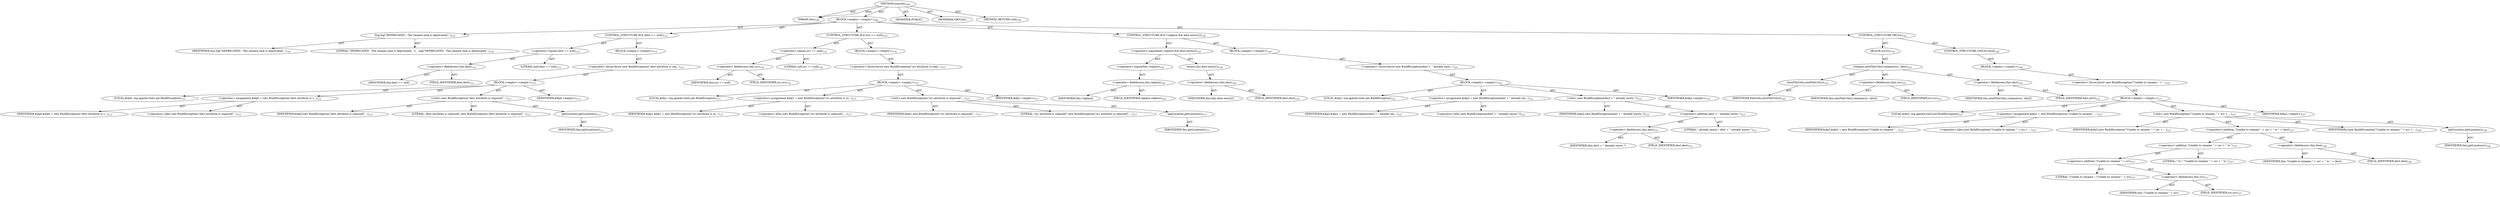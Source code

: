 digraph "execute" {  
"111669149699" [label = <(METHOD,execute)<SUB>109</SUB>> ]
"115964116995" [label = <(PARAM,this)<SUB>109</SUB>> ]
"25769803779" [label = <(BLOCK,&lt;empty&gt;,&lt;empty&gt;)<SUB>109</SUB>> ]
"30064771079" [label = <(log,log(&quot;DEPRECATED - The rename task is deprecated...)<SUB>110</SUB>> ]
"68719476739" [label = <(IDENTIFIER,this,log(&quot;DEPRECATED - The rename task is deprecated...)<SUB>110</SUB>> ]
"90194313216" [label = <(LITERAL,&quot;DEPRECATED - The rename task is deprecated.  U...,log(&quot;DEPRECATED - The rename task is deprecated...)<SUB>110</SUB>> ]
"47244640256" [label = <(CONTROL_STRUCTURE,IF,if (dest == null))<SUB>112</SUB>> ]
"30064771080" [label = <(&lt;operator&gt;.equals,dest == null)<SUB>112</SUB>> ]
"30064771081" [label = <(&lt;operator&gt;.fieldAccess,this.dest)<SUB>112</SUB>> ]
"68719476747" [label = <(IDENTIFIER,this,dest == null)> ]
"55834574851" [label = <(FIELD_IDENTIFIER,dest,dest)<SUB>112</SUB>> ]
"90194313217" [label = <(LITERAL,null,dest == null)<SUB>112</SUB>> ]
"25769803780" [label = <(BLOCK,&lt;empty&gt;,&lt;empty&gt;)<SUB>112</SUB>> ]
"30064771082" [label = <(&lt;operator&gt;.throw,throw new BuildException(&quot;dest attribute is req...)<SUB>113</SUB>> ]
"25769803781" [label = <(BLOCK,&lt;empty&gt;,&lt;empty&gt;)<SUB>113</SUB>> ]
"94489280512" [label = <(LOCAL,$obj0: org.apache.tools.ant.BuildException)<SUB>113</SUB>> ]
"30064771083" [label = <(&lt;operator&gt;.assignment,$obj0 = new BuildException(&quot;dest attribute is r...)<SUB>113</SUB>> ]
"68719476748" [label = <(IDENTIFIER,$obj0,$obj0 = new BuildException(&quot;dest attribute is r...)<SUB>113</SUB>> ]
"30064771084" [label = <(&lt;operator&gt;.alloc,new BuildException(&quot;dest attribute is required&quot;...)<SUB>113</SUB>> ]
"30064771085" [label = <(&lt;init&gt;,new BuildException(&quot;dest attribute is required&quot;...)<SUB>113</SUB>> ]
"68719476749" [label = <(IDENTIFIER,$obj0,new BuildException(&quot;dest attribute is required&quot;...)<SUB>113</SUB>> ]
"90194313218" [label = <(LITERAL,&quot;dest attribute is required&quot;,new BuildException(&quot;dest attribute is required&quot;...)<SUB>113</SUB>> ]
"30064771086" [label = <(getLocation,getLocation())<SUB>113</SUB>> ]
"68719476740" [label = <(IDENTIFIER,this,getLocation())<SUB>113</SUB>> ]
"68719476750" [label = <(IDENTIFIER,$obj0,&lt;empty&gt;)<SUB>113</SUB>> ]
"47244640257" [label = <(CONTROL_STRUCTURE,IF,if (src == null))<SUB>116</SUB>> ]
"30064771087" [label = <(&lt;operator&gt;.equals,src == null)<SUB>116</SUB>> ]
"30064771088" [label = <(&lt;operator&gt;.fieldAccess,this.src)<SUB>116</SUB>> ]
"68719476751" [label = <(IDENTIFIER,this,src == null)> ]
"55834574852" [label = <(FIELD_IDENTIFIER,src,src)<SUB>116</SUB>> ]
"90194313219" [label = <(LITERAL,null,src == null)<SUB>116</SUB>> ]
"25769803782" [label = <(BLOCK,&lt;empty&gt;,&lt;empty&gt;)<SUB>116</SUB>> ]
"30064771089" [label = <(&lt;operator&gt;.throw,throw new BuildException(&quot;src attribute is requ...)<SUB>117</SUB>> ]
"25769803783" [label = <(BLOCK,&lt;empty&gt;,&lt;empty&gt;)<SUB>117</SUB>> ]
"94489280513" [label = <(LOCAL,$obj1: org.apache.tools.ant.BuildException)<SUB>117</SUB>> ]
"30064771090" [label = <(&lt;operator&gt;.assignment,$obj1 = new BuildException(&quot;src attribute is re...)<SUB>117</SUB>> ]
"68719476752" [label = <(IDENTIFIER,$obj1,$obj1 = new BuildException(&quot;src attribute is re...)<SUB>117</SUB>> ]
"30064771091" [label = <(&lt;operator&gt;.alloc,new BuildException(&quot;src attribute is required&quot;,...)<SUB>117</SUB>> ]
"30064771092" [label = <(&lt;init&gt;,new BuildException(&quot;src attribute is required&quot;,...)<SUB>117</SUB>> ]
"68719476753" [label = <(IDENTIFIER,$obj1,new BuildException(&quot;src attribute is required&quot;,...)<SUB>117</SUB>> ]
"90194313220" [label = <(LITERAL,&quot;src attribute is required&quot;,new BuildException(&quot;src attribute is required&quot;,...)<SUB>117</SUB>> ]
"30064771093" [label = <(getLocation,getLocation())<SUB>117</SUB>> ]
"68719476741" [label = <(IDENTIFIER,this,getLocation())<SUB>117</SUB>> ]
"68719476754" [label = <(IDENTIFIER,$obj1,&lt;empty&gt;)<SUB>117</SUB>> ]
"47244640258" [label = <(CONTROL_STRUCTURE,IF,if (!replace &amp;&amp; dest.exists()))<SUB>120</SUB>> ]
"30064771094" [label = <(&lt;operator&gt;.logicalAnd,!replace &amp;&amp; dest.exists())<SUB>120</SUB>> ]
"30064771095" [label = <(&lt;operator&gt;.logicalNot,!replace)<SUB>120</SUB>> ]
"30064771096" [label = <(&lt;operator&gt;.fieldAccess,this.replace)<SUB>120</SUB>> ]
"68719476755" [label = <(IDENTIFIER,this,!replace)> ]
"55834574853" [label = <(FIELD_IDENTIFIER,replace,replace)<SUB>120</SUB>> ]
"30064771097" [label = <(exists,this.dest.exists())<SUB>120</SUB>> ]
"30064771098" [label = <(&lt;operator&gt;.fieldAccess,this.dest)<SUB>120</SUB>> ]
"68719476756" [label = <(IDENTIFIER,this,this.dest.exists())> ]
"55834574854" [label = <(FIELD_IDENTIFIER,dest,dest)<SUB>120</SUB>> ]
"25769803784" [label = <(BLOCK,&lt;empty&gt;,&lt;empty&gt;)<SUB>120</SUB>> ]
"30064771099" [label = <(&lt;operator&gt;.throw,throw new BuildException(dest + &quot; already exist...)<SUB>121</SUB>> ]
"25769803785" [label = <(BLOCK,&lt;empty&gt;,&lt;empty&gt;)<SUB>121</SUB>> ]
"94489280514" [label = <(LOCAL,$obj2: org.apache.tools.ant.BuildException)<SUB>121</SUB>> ]
"30064771100" [label = <(&lt;operator&gt;.assignment,$obj2 = new BuildException(dest + &quot; already exi...)<SUB>121</SUB>> ]
"68719476757" [label = <(IDENTIFIER,$obj2,$obj2 = new BuildException(dest + &quot; already exi...)<SUB>121</SUB>> ]
"30064771101" [label = <(&lt;operator&gt;.alloc,new BuildException(dest + &quot; already exists.&quot;))<SUB>121</SUB>> ]
"30064771102" [label = <(&lt;init&gt;,new BuildException(dest + &quot; already exists.&quot;))<SUB>121</SUB>> ]
"68719476758" [label = <(IDENTIFIER,$obj2,new BuildException(dest + &quot; already exists.&quot;))<SUB>121</SUB>> ]
"30064771103" [label = <(&lt;operator&gt;.addition,dest + &quot; already exists.&quot;)<SUB>121</SUB>> ]
"30064771104" [label = <(&lt;operator&gt;.fieldAccess,this.dest)<SUB>121</SUB>> ]
"68719476759" [label = <(IDENTIFIER,this,dest + &quot; already exists.&quot;)> ]
"55834574855" [label = <(FIELD_IDENTIFIER,dest,dest)<SUB>121</SUB>> ]
"90194313221" [label = <(LITERAL,&quot; already exists.&quot;,dest + &quot; already exists.&quot;)<SUB>121</SUB>> ]
"68719476760" [label = <(IDENTIFIER,$obj2,&lt;empty&gt;)<SUB>121</SUB>> ]
"47244640259" [label = <(CONTROL_STRUCTURE,TRY,try)<SUB>124</SUB>> ]
"25769803786" [label = <(BLOCK,try,try)<SUB>124</SUB>> ]
"30064771105" [label = <(rename,newFileUtils().rename(src, dest))<SUB>125</SUB>> ]
"30064771106" [label = <(newFileUtils,newFileUtils())<SUB>125</SUB>> ]
"68719476761" [label = <(IDENTIFIER,FileUtils,newFileUtils())<SUB>125</SUB>> ]
"30064771107" [label = <(&lt;operator&gt;.fieldAccess,this.src)<SUB>125</SUB>> ]
"68719476762" [label = <(IDENTIFIER,this,newFileUtils().rename(src, dest))> ]
"55834574856" [label = <(FIELD_IDENTIFIER,src,src)<SUB>125</SUB>> ]
"30064771108" [label = <(&lt;operator&gt;.fieldAccess,this.dest)<SUB>125</SUB>> ]
"68719476763" [label = <(IDENTIFIER,this,newFileUtils().rename(src, dest))> ]
"55834574857" [label = <(FIELD_IDENTIFIER,dest,dest)<SUB>125</SUB>> ]
"47244640260" [label = <(CONTROL_STRUCTURE,CATCH,catch)<SUB>126</SUB>> ]
"25769803787" [label = <(BLOCK,&lt;empty&gt;,&lt;empty&gt;)<SUB>126</SUB>> ]
"30064771109" [label = <(&lt;operator&gt;.throw,throw new BuildException(&quot;Unable to rename &quot; + ...)<SUB>127</SUB>> ]
"25769803788" [label = <(BLOCK,&lt;empty&gt;,&lt;empty&gt;)<SUB>127</SUB>> ]
"94489280515" [label = <(LOCAL,$obj3: org.apache.tools.ant.BuildException)<SUB>127</SUB>> ]
"30064771110" [label = <(&lt;operator&gt;.assignment,$obj3 = new BuildException(&quot;Unable to rename &quot; ...)<SUB>127</SUB>> ]
"68719476764" [label = <(IDENTIFIER,$obj3,$obj3 = new BuildException(&quot;Unable to rename &quot; ...)<SUB>127</SUB>> ]
"30064771111" [label = <(&lt;operator&gt;.alloc,new BuildException(&quot;Unable to rename &quot; + src + ...)<SUB>127</SUB>> ]
"30064771112" [label = <(&lt;init&gt;,new BuildException(&quot;Unable to rename &quot; + src + ...)<SUB>127</SUB>> ]
"68719476765" [label = <(IDENTIFIER,$obj3,new BuildException(&quot;Unable to rename &quot; + src + ...)<SUB>127</SUB>> ]
"30064771113" [label = <(&lt;operator&gt;.addition,&quot;Unable to rename &quot; + src + &quot; to &quot; + dest)<SUB>127</SUB>> ]
"30064771114" [label = <(&lt;operator&gt;.addition,&quot;Unable to rename &quot; + src + &quot; to &quot;)<SUB>127</SUB>> ]
"30064771115" [label = <(&lt;operator&gt;.addition,&quot;Unable to rename &quot; + src)<SUB>127</SUB>> ]
"90194313222" [label = <(LITERAL,&quot;Unable to rename &quot;,&quot;Unable to rename &quot; + src)<SUB>127</SUB>> ]
"30064771116" [label = <(&lt;operator&gt;.fieldAccess,this.src)<SUB>127</SUB>> ]
"68719476766" [label = <(IDENTIFIER,this,&quot;Unable to rename &quot; + src)> ]
"55834574858" [label = <(FIELD_IDENTIFIER,src,src)<SUB>127</SUB>> ]
"90194313223" [label = <(LITERAL,&quot; to &quot;,&quot;Unable to rename &quot; + src + &quot; to &quot;)<SUB>127</SUB>> ]
"30064771117" [label = <(&lt;operator&gt;.fieldAccess,this.dest)<SUB>128</SUB>> ]
"68719476767" [label = <(IDENTIFIER,this,&quot;Unable to rename &quot; + src + &quot; to &quot; + dest)> ]
"55834574859" [label = <(FIELD_IDENTIFIER,dest,dest)<SUB>128</SUB>> ]
"68719476768" [label = <(IDENTIFIER,e,new BuildException(&quot;Unable to rename &quot; + src + ...)<SUB>128</SUB>> ]
"30064771118" [label = <(getLocation,getLocation())<SUB>128</SUB>> ]
"68719476742" [label = <(IDENTIFIER,this,getLocation())<SUB>128</SUB>> ]
"68719476769" [label = <(IDENTIFIER,$obj3,&lt;empty&gt;)<SUB>127</SUB>> ]
"133143986185" [label = <(MODIFIER,PUBLIC)> ]
"133143986186" [label = <(MODIFIER,VIRTUAL)> ]
"128849018883" [label = <(METHOD_RETURN,void)<SUB>109</SUB>> ]
  "111669149699" -> "115964116995"  [ label = "AST: "] 
  "111669149699" -> "25769803779"  [ label = "AST: "] 
  "111669149699" -> "133143986185"  [ label = "AST: "] 
  "111669149699" -> "133143986186"  [ label = "AST: "] 
  "111669149699" -> "128849018883"  [ label = "AST: "] 
  "25769803779" -> "30064771079"  [ label = "AST: "] 
  "25769803779" -> "47244640256"  [ label = "AST: "] 
  "25769803779" -> "47244640257"  [ label = "AST: "] 
  "25769803779" -> "47244640258"  [ label = "AST: "] 
  "25769803779" -> "47244640259"  [ label = "AST: "] 
  "30064771079" -> "68719476739"  [ label = "AST: "] 
  "30064771079" -> "90194313216"  [ label = "AST: "] 
  "47244640256" -> "30064771080"  [ label = "AST: "] 
  "47244640256" -> "25769803780"  [ label = "AST: "] 
  "30064771080" -> "30064771081"  [ label = "AST: "] 
  "30064771080" -> "90194313217"  [ label = "AST: "] 
  "30064771081" -> "68719476747"  [ label = "AST: "] 
  "30064771081" -> "55834574851"  [ label = "AST: "] 
  "25769803780" -> "30064771082"  [ label = "AST: "] 
  "30064771082" -> "25769803781"  [ label = "AST: "] 
  "25769803781" -> "94489280512"  [ label = "AST: "] 
  "25769803781" -> "30064771083"  [ label = "AST: "] 
  "25769803781" -> "30064771085"  [ label = "AST: "] 
  "25769803781" -> "68719476750"  [ label = "AST: "] 
  "30064771083" -> "68719476748"  [ label = "AST: "] 
  "30064771083" -> "30064771084"  [ label = "AST: "] 
  "30064771085" -> "68719476749"  [ label = "AST: "] 
  "30064771085" -> "90194313218"  [ label = "AST: "] 
  "30064771085" -> "30064771086"  [ label = "AST: "] 
  "30064771086" -> "68719476740"  [ label = "AST: "] 
  "47244640257" -> "30064771087"  [ label = "AST: "] 
  "47244640257" -> "25769803782"  [ label = "AST: "] 
  "30064771087" -> "30064771088"  [ label = "AST: "] 
  "30064771087" -> "90194313219"  [ label = "AST: "] 
  "30064771088" -> "68719476751"  [ label = "AST: "] 
  "30064771088" -> "55834574852"  [ label = "AST: "] 
  "25769803782" -> "30064771089"  [ label = "AST: "] 
  "30064771089" -> "25769803783"  [ label = "AST: "] 
  "25769803783" -> "94489280513"  [ label = "AST: "] 
  "25769803783" -> "30064771090"  [ label = "AST: "] 
  "25769803783" -> "30064771092"  [ label = "AST: "] 
  "25769803783" -> "68719476754"  [ label = "AST: "] 
  "30064771090" -> "68719476752"  [ label = "AST: "] 
  "30064771090" -> "30064771091"  [ label = "AST: "] 
  "30064771092" -> "68719476753"  [ label = "AST: "] 
  "30064771092" -> "90194313220"  [ label = "AST: "] 
  "30064771092" -> "30064771093"  [ label = "AST: "] 
  "30064771093" -> "68719476741"  [ label = "AST: "] 
  "47244640258" -> "30064771094"  [ label = "AST: "] 
  "47244640258" -> "25769803784"  [ label = "AST: "] 
  "30064771094" -> "30064771095"  [ label = "AST: "] 
  "30064771094" -> "30064771097"  [ label = "AST: "] 
  "30064771095" -> "30064771096"  [ label = "AST: "] 
  "30064771096" -> "68719476755"  [ label = "AST: "] 
  "30064771096" -> "55834574853"  [ label = "AST: "] 
  "30064771097" -> "30064771098"  [ label = "AST: "] 
  "30064771098" -> "68719476756"  [ label = "AST: "] 
  "30064771098" -> "55834574854"  [ label = "AST: "] 
  "25769803784" -> "30064771099"  [ label = "AST: "] 
  "30064771099" -> "25769803785"  [ label = "AST: "] 
  "25769803785" -> "94489280514"  [ label = "AST: "] 
  "25769803785" -> "30064771100"  [ label = "AST: "] 
  "25769803785" -> "30064771102"  [ label = "AST: "] 
  "25769803785" -> "68719476760"  [ label = "AST: "] 
  "30064771100" -> "68719476757"  [ label = "AST: "] 
  "30064771100" -> "30064771101"  [ label = "AST: "] 
  "30064771102" -> "68719476758"  [ label = "AST: "] 
  "30064771102" -> "30064771103"  [ label = "AST: "] 
  "30064771103" -> "30064771104"  [ label = "AST: "] 
  "30064771103" -> "90194313221"  [ label = "AST: "] 
  "30064771104" -> "68719476759"  [ label = "AST: "] 
  "30064771104" -> "55834574855"  [ label = "AST: "] 
  "47244640259" -> "25769803786"  [ label = "AST: "] 
  "47244640259" -> "47244640260"  [ label = "AST: "] 
  "25769803786" -> "30064771105"  [ label = "AST: "] 
  "30064771105" -> "30064771106"  [ label = "AST: "] 
  "30064771105" -> "30064771107"  [ label = "AST: "] 
  "30064771105" -> "30064771108"  [ label = "AST: "] 
  "30064771106" -> "68719476761"  [ label = "AST: "] 
  "30064771107" -> "68719476762"  [ label = "AST: "] 
  "30064771107" -> "55834574856"  [ label = "AST: "] 
  "30064771108" -> "68719476763"  [ label = "AST: "] 
  "30064771108" -> "55834574857"  [ label = "AST: "] 
  "47244640260" -> "25769803787"  [ label = "AST: "] 
  "25769803787" -> "30064771109"  [ label = "AST: "] 
  "30064771109" -> "25769803788"  [ label = "AST: "] 
  "25769803788" -> "94489280515"  [ label = "AST: "] 
  "25769803788" -> "30064771110"  [ label = "AST: "] 
  "25769803788" -> "30064771112"  [ label = "AST: "] 
  "25769803788" -> "68719476769"  [ label = "AST: "] 
  "30064771110" -> "68719476764"  [ label = "AST: "] 
  "30064771110" -> "30064771111"  [ label = "AST: "] 
  "30064771112" -> "68719476765"  [ label = "AST: "] 
  "30064771112" -> "30064771113"  [ label = "AST: "] 
  "30064771112" -> "68719476768"  [ label = "AST: "] 
  "30064771112" -> "30064771118"  [ label = "AST: "] 
  "30064771113" -> "30064771114"  [ label = "AST: "] 
  "30064771113" -> "30064771117"  [ label = "AST: "] 
  "30064771114" -> "30064771115"  [ label = "AST: "] 
  "30064771114" -> "90194313223"  [ label = "AST: "] 
  "30064771115" -> "90194313222"  [ label = "AST: "] 
  "30064771115" -> "30064771116"  [ label = "AST: "] 
  "30064771116" -> "68719476766"  [ label = "AST: "] 
  "30064771116" -> "55834574858"  [ label = "AST: "] 
  "30064771117" -> "68719476767"  [ label = "AST: "] 
  "30064771117" -> "55834574859"  [ label = "AST: "] 
  "30064771118" -> "68719476742"  [ label = "AST: "] 
  "111669149699" -> "115964116995"  [ label = "DDG: "] 
}
